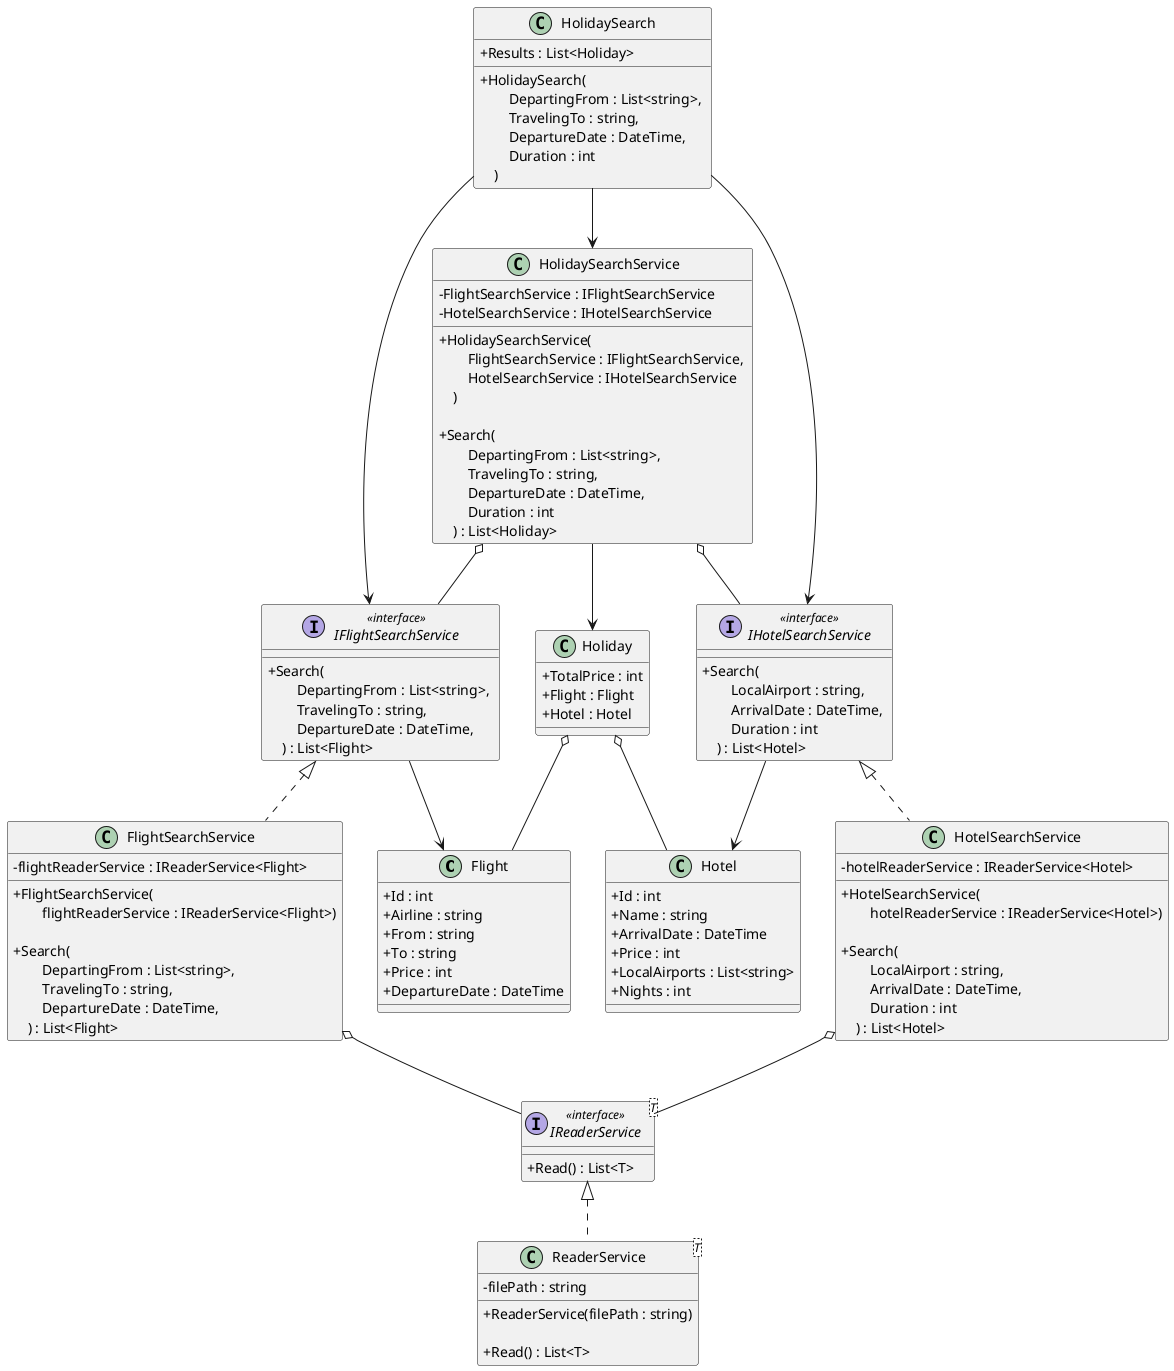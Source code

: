@startuml "HolidaySearch"
skinparam ClassAttributeIconSize 0

class Flight {
    + Id : int
    + Airline : string
    + From : string
    + To : string
    + Price : int
    + DepartureDate : DateTime
}

class Hotel {
    + Id : int
    + Name : string
    + ArrivalDate : DateTime
    + Price : int
    + LocalAirports : List<string>
    + Nights : int
}

class Holiday {
    + TotalPrice : int
    + Flight : Flight
    + Hotel : Hotel
}

interface IReaderService<T> <<interface>> {
    + Read() : List<T>
}

class ReaderService<T> {
    - filePath : string

    + ReaderService(filePath : string)

    + Read() : List<T>
}

interface IFlightSearchService <<interface>> {
    + Search(\n\
        DepartingFrom : List<string>, \n\
        TravelingTo : string, \n\
        DepartureDate : DateTime, \n\
    ) : List<Flight>
}

class FlightSearchService {
    - flightReaderService : IReaderService<Flight>

    + FlightSearchService(\n\
        flightReaderService : IReaderService<Flight>)

    + Search(\n\
        DepartingFrom : List<string>, \n\
        TravelingTo : string, \n\
        DepartureDate : DateTime, \n\
    ) : List<Flight>
}

interface IHotelSearchService <<interface>> {
    + Search(\n\
        LocalAirport : string, \n\
        ArrivalDate : DateTime, \n\
        Duration : int \n\
    ) : List<Hotel>
}

class HotelSearchService {
    - hotelReaderService : IReaderService<Hotel>

    + HotelSearchService(\n\
        hotelReaderService : IReaderService<Hotel>)

    + Search(\n\
        LocalAirport : string, \n\
        ArrivalDate : DateTime, \n\
        Duration : int \n\
    ) : List<Hotel>
}

class HolidaySearchService {
    - FlightSearchService : IFlightSearchService
    - HotelSearchService : IHotelSearchService 

    + HolidaySearchService(\n\
        FlightSearchService : IFlightSearchService, \n\
        HotelSearchService : IHotelSearchService \n\
    )

    + Search(\n\
        DepartingFrom : List<string>, \n\
        TravelingTo : string, \n\
        DepartureDate : DateTime, \n\
        Duration : int \n\
    ) : List<Holiday>
}

class HolidaySearch {
    + Results : List<Holiday>

    + HolidaySearch(\n\
        DepartingFrom : List<string>, \n\
        TravelingTo : string, \n\
        DepartureDate : DateTime, \n\
        Duration : int \n\
    )
}

Holiday o-- Flight
Holiday o-- Hotel

HolidaySearch --> HolidaySearchService
HolidaySearch --> IFlightSearchService
HolidaySearch --> IHotelSearchService

HolidaySearchService --> Holiday

HolidaySearchService o-- IFlightSearchService
HolidaySearchService o-- IHotelSearchService

IFlightSearchService <|.. FlightSearchService
IHotelSearchService <|.. HotelSearchService

FlightSearchService o-- IReaderService
HotelSearchService o-- IReaderService

IReaderService <|.. ReaderService

IFlightSearchService --> Flight
IHotelSearchService --> Hotel

@enduml